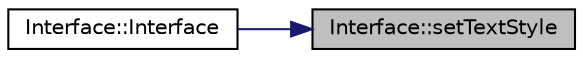 digraph "Interface::setTextStyle"
{
 // LATEX_PDF_SIZE
  edge [fontname="Helvetica",fontsize="10",labelfontname="Helvetica",labelfontsize="10"];
  node [fontname="Helvetica",fontsize="10",shape=record];
  rankdir="RL";
  Node1 [label="Interface::setTextStyle",height=0.2,width=0.4,color="black", fillcolor="grey75", style="filled", fontcolor="black",tooltip="Ustawia styl dla obiektu klasy sf::Text."];
  Node1 -> Node2 [dir="back",color="midnightblue",fontsize="10",style="solid",fontname="Helvetica"];
  Node2 [label="Interface::Interface",height=0.2,width=0.4,color="black", fillcolor="white", style="filled",URL="$class_interface.html#a4406d74c75bdfe150bf72be1f1cda8b1",tooltip="Konstruktor klasy Interface."];
}
